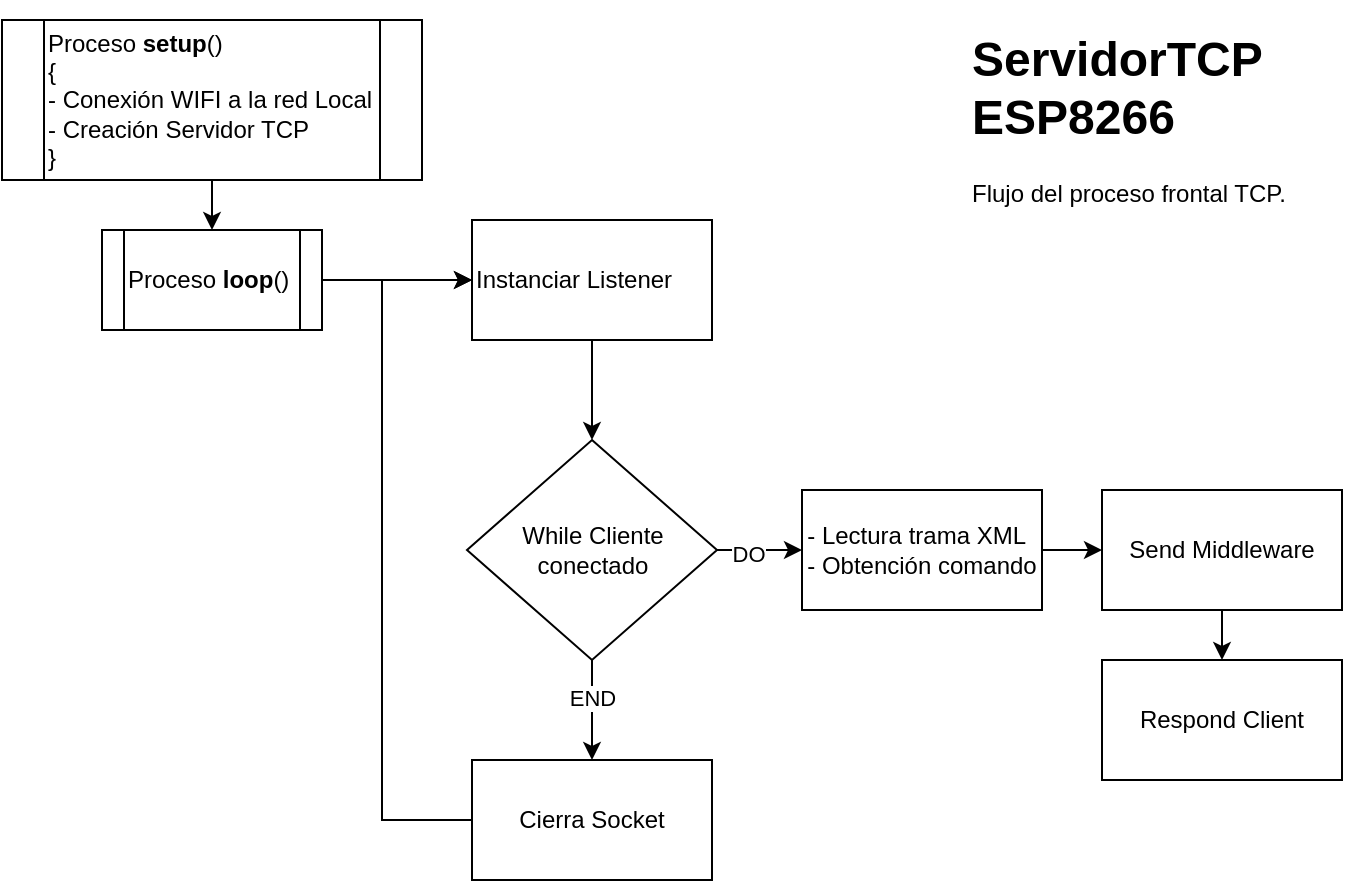 <mxfile version="14.4.3" type="device"><diagram id="CeqwlgfuItZfXkT7WZC9" name="Page-1"><mxGraphModel dx="1038" dy="1591" grid="1" gridSize="10" guides="1" tooltips="1" connect="1" arrows="1" fold="1" page="1" pageScale="1" pageWidth="850" pageHeight="1100" math="0" shadow="0"><root><mxCell id="0"/><mxCell id="1" parent="0"/><mxCell id="-bE2ONSkaA_L7sRKrDCE-45" value="" style="edgeStyle=orthogonalEdgeStyle;rounded=0;orthogonalLoop=1;jettySize=auto;html=1;" edge="1" parent="1" source="-bE2ONSkaA_L7sRKrDCE-43" target="-bE2ONSkaA_L7sRKrDCE-44"><mxGeometry relative="1" as="geometry"/></mxCell><mxCell id="-bE2ONSkaA_L7sRKrDCE-43" value="&lt;div&gt;&lt;div&gt;Proceso &lt;b&gt;setup&lt;/b&gt;()&lt;/div&gt;&lt;span&gt;&lt;div&gt;&lt;span&gt;{&lt;/span&gt;&lt;/div&gt;&lt;/span&gt;&lt;/div&gt;&lt;div&gt;&lt;div&gt;&lt;span&gt;- Conexión WIFI a la red Local&lt;/span&gt;&lt;/div&gt;&lt;div&gt;- Creación Servidor TCP&lt;/div&gt;&lt;span&gt;&lt;div&gt;&lt;span&gt;}&lt;/span&gt;&lt;/div&gt;&lt;/span&gt;&lt;/div&gt;" style="shape=process;whiteSpace=wrap;html=1;backgroundOutline=1;align=left;" vertex="1" parent="1"><mxGeometry x="40" y="-1080" width="210" height="80" as="geometry"/></mxCell><mxCell id="-bE2ONSkaA_L7sRKrDCE-47" value="" style="edgeStyle=orthogonalEdgeStyle;rounded=0;orthogonalLoop=1;jettySize=auto;html=1;" edge="1" parent="1" source="-bE2ONSkaA_L7sRKrDCE-44" target="-bE2ONSkaA_L7sRKrDCE-46"><mxGeometry relative="1" as="geometry"/></mxCell><mxCell id="-bE2ONSkaA_L7sRKrDCE-44" value="Proceso &lt;b&gt;loop&lt;/b&gt;()" style="shape=process;whiteSpace=wrap;html=1;backgroundOutline=1;align=left;" vertex="1" parent="1"><mxGeometry x="90" y="-975" width="110" height="50" as="geometry"/></mxCell><mxCell id="-bE2ONSkaA_L7sRKrDCE-49" value="" style="edgeStyle=orthogonalEdgeStyle;rounded=0;orthogonalLoop=1;jettySize=auto;html=1;entryX=0.5;entryY=0;entryDx=0;entryDy=0;" edge="1" parent="1" source="-bE2ONSkaA_L7sRKrDCE-46" target="-bE2ONSkaA_L7sRKrDCE-50"><mxGeometry relative="1" as="geometry"><mxPoint x="380" y="-830" as="targetPoint"/></mxGeometry></mxCell><mxCell id="-bE2ONSkaA_L7sRKrDCE-46" value="Instanciar Listener" style="whiteSpace=wrap;html=1;align=left;" vertex="1" parent="1"><mxGeometry x="275" y="-980" width="120" height="60" as="geometry"/></mxCell><mxCell id="-bE2ONSkaA_L7sRKrDCE-52" value="" style="edgeStyle=orthogonalEdgeStyle;rounded=0;orthogonalLoop=1;jettySize=auto;html=1;" edge="1" parent="1" source="-bE2ONSkaA_L7sRKrDCE-50" target="-bE2ONSkaA_L7sRKrDCE-51"><mxGeometry relative="1" as="geometry"/></mxCell><mxCell id="-bE2ONSkaA_L7sRKrDCE-57" value="END" style="edgeLabel;html=1;align=center;verticalAlign=middle;resizable=0;points=[];" vertex="1" connectable="0" parent="-bE2ONSkaA_L7sRKrDCE-52"><mxGeometry x="-0.242" relative="1" as="geometry"><mxPoint as="offset"/></mxGeometry></mxCell><mxCell id="-bE2ONSkaA_L7sRKrDCE-55" value="" style="edgeStyle=orthogonalEdgeStyle;rounded=0;orthogonalLoop=1;jettySize=auto;html=1;" edge="1" parent="1" source="-bE2ONSkaA_L7sRKrDCE-50" target="-bE2ONSkaA_L7sRKrDCE-54"><mxGeometry relative="1" as="geometry"/></mxCell><mxCell id="-bE2ONSkaA_L7sRKrDCE-56" value="DO" style="edgeLabel;html=1;align=center;verticalAlign=middle;resizable=0;points=[];" vertex="1" connectable="0" parent="-bE2ONSkaA_L7sRKrDCE-55"><mxGeometry x="-0.29" y="-2" relative="1" as="geometry"><mxPoint as="offset"/></mxGeometry></mxCell><mxCell id="-bE2ONSkaA_L7sRKrDCE-50" value="While Cliente conectado" style="rhombus;whiteSpace=wrap;html=1;" vertex="1" parent="1"><mxGeometry x="272.5" y="-870" width="125" height="110" as="geometry"/></mxCell><mxCell id="-bE2ONSkaA_L7sRKrDCE-53" style="edgeStyle=orthogonalEdgeStyle;rounded=0;orthogonalLoop=1;jettySize=auto;html=1;entryX=0;entryY=0.5;entryDx=0;entryDy=0;exitX=0;exitY=0.5;exitDx=0;exitDy=0;" edge="1" parent="1" source="-bE2ONSkaA_L7sRKrDCE-51" target="-bE2ONSkaA_L7sRKrDCE-46"><mxGeometry relative="1" as="geometry"><Array as="points"><mxPoint x="230" y="-680"/><mxPoint x="230" y="-950"/></Array></mxGeometry></mxCell><mxCell id="-bE2ONSkaA_L7sRKrDCE-51" value="Cierra Socket" style="whiteSpace=wrap;html=1;" vertex="1" parent="1"><mxGeometry x="275" y="-710" width="120" height="60" as="geometry"/></mxCell><mxCell id="-bE2ONSkaA_L7sRKrDCE-59" value="" style="edgeStyle=orthogonalEdgeStyle;rounded=0;orthogonalLoop=1;jettySize=auto;html=1;entryX=0;entryY=0.5;entryDx=0;entryDy=0;" edge="1" parent="1" source="-bE2ONSkaA_L7sRKrDCE-54" target="-bE2ONSkaA_L7sRKrDCE-60"><mxGeometry relative="1" as="geometry"><mxPoint x="647.5" y="-805" as="targetPoint"/></mxGeometry></mxCell><mxCell id="-bE2ONSkaA_L7sRKrDCE-54" value="&lt;div style=&quot;text-align: left&quot;&gt;&lt;span&gt;- Lectura trama XML&lt;/span&gt;&lt;/div&gt;&lt;div style=&quot;text-align: left&quot;&gt;&lt;span&gt;- Obtención comando&lt;/span&gt;&lt;/div&gt;" style="whiteSpace=wrap;html=1;" vertex="1" parent="1"><mxGeometry x="440" y="-845" width="120" height="60" as="geometry"/></mxCell><mxCell id="-bE2ONSkaA_L7sRKrDCE-62" value="" style="edgeStyle=orthogonalEdgeStyle;rounded=0;orthogonalLoop=1;jettySize=auto;html=1;" edge="1" parent="1" source="-bE2ONSkaA_L7sRKrDCE-60" target="-bE2ONSkaA_L7sRKrDCE-61"><mxGeometry relative="1" as="geometry"/></mxCell><mxCell id="-bE2ONSkaA_L7sRKrDCE-60" value="Send Middleware" style="rounded=0;whiteSpace=wrap;html=1;" vertex="1" parent="1"><mxGeometry x="590" y="-845" width="120" height="60" as="geometry"/></mxCell><mxCell id="-bE2ONSkaA_L7sRKrDCE-61" value="Respond Client" style="whiteSpace=wrap;html=1;rounded=0;" vertex="1" parent="1"><mxGeometry x="590" y="-760" width="120" height="60" as="geometry"/></mxCell><mxCell id="-bE2ONSkaA_L7sRKrDCE-63" value="&lt;h1&gt;ServidorTCP ESP8266&lt;/h1&gt;&lt;p&gt;Flujo del proceso frontal TCP.&amp;nbsp;&lt;/p&gt;" style="text;html=1;strokeColor=none;fillColor=none;spacing=5;spacingTop=-20;whiteSpace=wrap;overflow=hidden;rounded=0;" vertex="1" parent="1"><mxGeometry x="520" y="-1080" width="190" height="120" as="geometry"/></mxCell></root></mxGraphModel></diagram></mxfile>